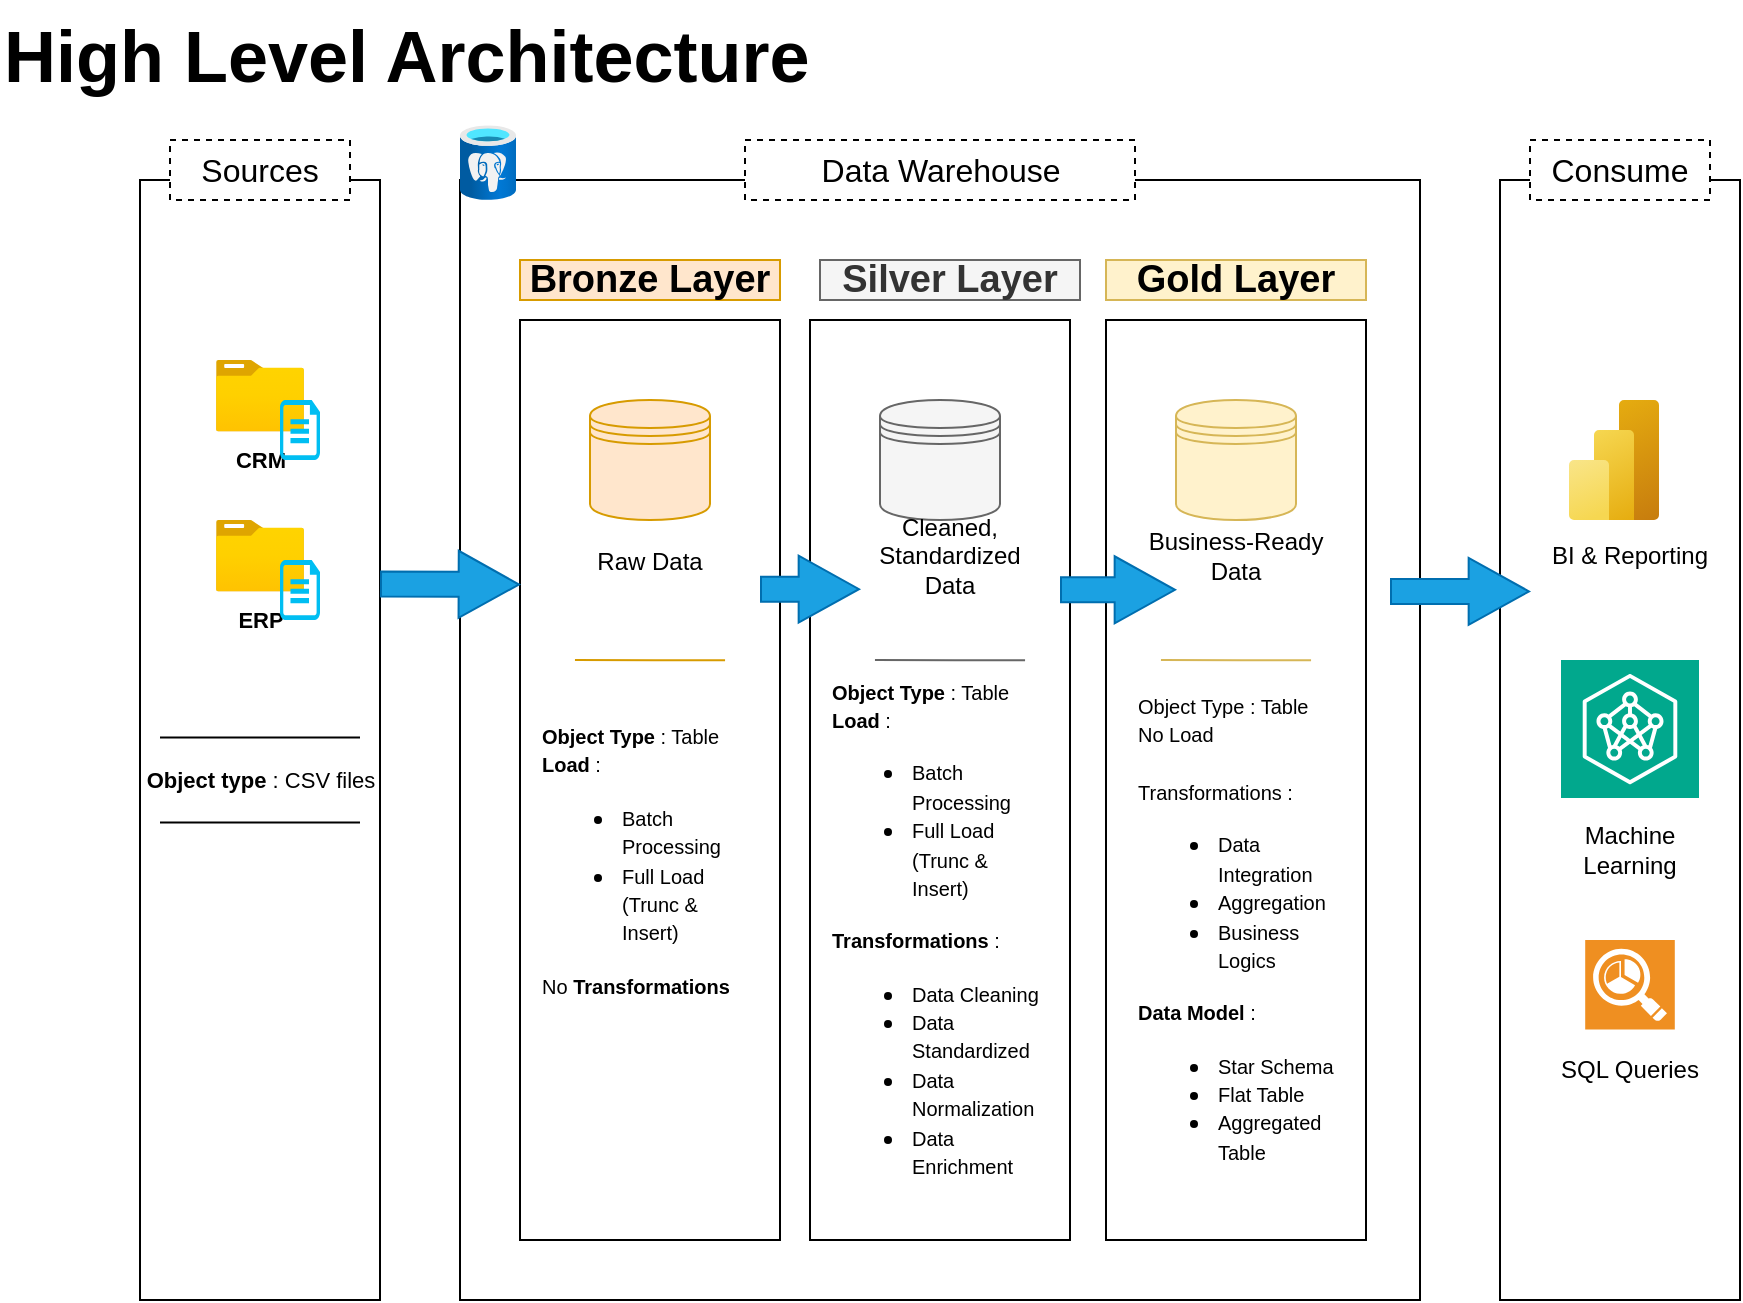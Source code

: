 <mxfile version="26.0.16">
  <diagram name="Page-1" id="eO1DthjizgPGDMY6kaXX">
    <mxGraphModel dx="1195" dy="678" grid="1" gridSize="10" guides="1" tooltips="1" connect="1" arrows="1" fold="1" page="1" pageScale="1" pageWidth="1200" pageHeight="1920" math="0" shadow="0">
      <root>
        <mxCell id="0" />
        <mxCell id="1" parent="0" />
        <mxCell id="F0u6j7_8wjAT6tHYz7Na-1" value="&lt;b&gt;&lt;font style=&quot;font-size: 36px;&quot;&gt;High Level Architecture&amp;nbsp;&lt;/font&gt;&lt;/b&gt;" style="text;html=1;whiteSpace=wrap;overflow=hidden;rounded=0;" vertex="1" parent="1">
          <mxGeometry x="80" y="70" width="480" height="60" as="geometry" />
        </mxCell>
        <mxCell id="F0u6j7_8wjAT6tHYz7Na-2" value="" style="rounded=0;whiteSpace=wrap;html=1;" vertex="1" parent="1">
          <mxGeometry x="150" y="160" width="120" height="560" as="geometry" />
        </mxCell>
        <mxCell id="F0u6j7_8wjAT6tHYz7Na-3" value="&lt;font style=&quot;font-size: 16px;&quot;&gt;Sources&lt;/font&gt;" style="rounded=0;whiteSpace=wrap;html=1;dashed=1;" vertex="1" parent="1">
          <mxGeometry x="165" y="140" width="90" height="30" as="geometry" />
        </mxCell>
        <mxCell id="F0u6j7_8wjAT6tHYz7Na-4" value="" style="rounded=0;whiteSpace=wrap;html=1;" vertex="1" parent="1">
          <mxGeometry x="310" y="160" width="480" height="560" as="geometry" />
        </mxCell>
        <mxCell id="F0u6j7_8wjAT6tHYz7Na-5" value="&lt;font style=&quot;font-size: 16px;&quot;&gt;Data Warehouse&lt;/font&gt;" style="rounded=0;whiteSpace=wrap;html=1;dashed=1;" vertex="1" parent="1">
          <mxGeometry x="452.5" y="140" width="195" height="30" as="geometry" />
        </mxCell>
        <mxCell id="F0u6j7_8wjAT6tHYz7Na-6" value="" style="rounded=0;whiteSpace=wrap;html=1;" vertex="1" parent="1">
          <mxGeometry x="830" y="160" width="120" height="560" as="geometry" />
        </mxCell>
        <mxCell id="F0u6j7_8wjAT6tHYz7Na-7" value="&lt;font style=&quot;font-size: 16px;&quot;&gt;Consume&lt;/font&gt;" style="rounded=0;whiteSpace=wrap;html=1;dashed=1;" vertex="1" parent="1">
          <mxGeometry x="845" y="140" width="90" height="30" as="geometry" />
        </mxCell>
        <mxCell id="F0u6j7_8wjAT6tHYz7Na-8" value="Bronze Layer" style="rounded=0;whiteSpace=wrap;html=1;fillColor=#ffe6cc;strokeColor=#d79b00;fontSize=19;fontStyle=1" vertex="1" parent="1">
          <mxGeometry x="340" y="200" width="130" height="20" as="geometry" />
        </mxCell>
        <mxCell id="F0u6j7_8wjAT6tHYz7Na-9" value="" style="rounded=0;whiteSpace=wrap;html=1;fontSize=19;" vertex="1" parent="1">
          <mxGeometry x="340" y="230" width="130" height="460" as="geometry" />
        </mxCell>
        <mxCell id="F0u6j7_8wjAT6tHYz7Na-10" value="Silver Layer" style="rounded=0;whiteSpace=wrap;html=1;fillColor=#f5f5f5;strokeColor=#666666;fontSize=19;fontColor=#333333;fontStyle=1" vertex="1" parent="1">
          <mxGeometry x="490" y="200" width="130" height="20" as="geometry" />
        </mxCell>
        <mxCell id="F0u6j7_8wjAT6tHYz7Na-11" value="" style="rounded=0;whiteSpace=wrap;html=1;fontSize=19;" vertex="1" parent="1">
          <mxGeometry x="485" y="230" width="130" height="460" as="geometry" />
        </mxCell>
        <mxCell id="F0u6j7_8wjAT6tHYz7Na-12" value="Gold Layer" style="rounded=0;whiteSpace=wrap;html=1;fillColor=#fff2cc;strokeColor=#d6b656;fontSize=19;fontStyle=1" vertex="1" parent="1">
          <mxGeometry x="633" y="200" width="130" height="20" as="geometry" />
        </mxCell>
        <mxCell id="F0u6j7_8wjAT6tHYz7Na-13" value="" style="rounded=0;whiteSpace=wrap;html=1;fontSize=19;" vertex="1" parent="1">
          <mxGeometry x="633" y="230" width="130" height="460" as="geometry" />
        </mxCell>
        <mxCell id="F0u6j7_8wjAT6tHYz7Na-14" value="&lt;b&gt;&lt;font style=&quot;font-size: 11px;&quot;&gt;CRM&lt;/font&gt;&lt;/b&gt;" style="image;aspect=fixed;html=1;points=[];align=center;fontSize=12;image=img/lib/azure2/general/Folder_Blank.svg;" vertex="1" parent="1">
          <mxGeometry x="188" y="250" width="44" height="35.71" as="geometry" />
        </mxCell>
        <mxCell id="F0u6j7_8wjAT6tHYz7Na-15" value="" style="verticalLabelPosition=bottom;html=1;verticalAlign=top;align=center;strokeColor=none;fillColor=#00BEF2;shape=mxgraph.azure.cloud_services_configuration_file;pointerEvents=1;" vertex="1" parent="1">
          <mxGeometry x="220" y="270" width="20" height="30" as="geometry" />
        </mxCell>
        <mxCell id="F0u6j7_8wjAT6tHYz7Na-20" value="&lt;b&gt;&lt;font style=&quot;font-size: 11px;&quot;&gt;ERP&lt;/font&gt;&lt;/b&gt;" style="image;aspect=fixed;html=1;points=[];align=center;fontSize=12;image=img/lib/azure2/general/Folder_Blank.svg;" vertex="1" parent="1">
          <mxGeometry x="188" y="330" width="44" height="35.71" as="geometry" />
        </mxCell>
        <mxCell id="F0u6j7_8wjAT6tHYz7Na-21" value="" style="verticalLabelPosition=bottom;html=1;verticalAlign=top;align=center;strokeColor=none;fillColor=#00BEF2;shape=mxgraph.azure.cloud_services_configuration_file;pointerEvents=1;" vertex="1" parent="1">
          <mxGeometry x="220" y="350" width="20" height="30" as="geometry" />
        </mxCell>
        <mxCell id="F0u6j7_8wjAT6tHYz7Na-26" value="&lt;b&gt;Object type&lt;/b&gt; : CSV files" style="shape=link;html=1;rounded=0;width=42.5;" edge="1" parent="1">
          <mxGeometry width="100" relative="1" as="geometry">
            <mxPoint x="160" y="460" as="sourcePoint" />
            <mxPoint x="260" y="460" as="targetPoint" />
          </mxGeometry>
        </mxCell>
        <mxCell id="F0u6j7_8wjAT6tHYz7Na-27" value="" style="shape=datastore;whiteSpace=wrap;html=1;fillColor=#ffe6cc;strokeColor=#d79b00;" vertex="1" parent="1">
          <mxGeometry x="375" y="270" width="60" height="60" as="geometry" />
        </mxCell>
        <mxCell id="F0u6j7_8wjAT6tHYz7Na-28" value="" style="shape=datastore;whiteSpace=wrap;html=1;fillColor=#f5f5f5;strokeColor=#666666;fontColor=#333333;" vertex="1" parent="1">
          <mxGeometry x="520" y="270" width="60" height="60" as="geometry" />
        </mxCell>
        <mxCell id="F0u6j7_8wjAT6tHYz7Na-29" value="" style="shape=datastore;whiteSpace=wrap;html=1;fillColor=#fff2cc;strokeColor=#d6b656;" vertex="1" parent="1">
          <mxGeometry x="668" y="270" width="60" height="60" as="geometry" />
        </mxCell>
        <mxCell id="F0u6j7_8wjAT6tHYz7Na-30" value="" style="shape=flexArrow;endArrow=classic;html=1;rounded=0;width=12.5;endSize=9.725;entryX=1;entryY=0.5;entryDx=0;entryDy=0;exitX=1;exitY=0.446;exitDx=0;exitDy=0;exitPerimeter=0;fillColor=#1ba1e2;strokeColor=#006EAF;" edge="1" parent="1">
          <mxGeometry width="50" height="50" relative="1" as="geometry">
            <mxPoint x="270" y="362.02" as="sourcePoint" />
            <mxPoint x="340" y="362.26" as="targetPoint" />
          </mxGeometry>
        </mxCell>
        <mxCell id="F0u6j7_8wjAT6tHYz7Na-32" value="" style="shape=flexArrow;endArrow=classic;html=1;rounded=0;width=12.5;endSize=9.725;entryX=1;entryY=0.5;entryDx=0;entryDy=0;fillColor=#1ba1e2;strokeColor=#006EAF;" edge="1" parent="1">
          <mxGeometry width="50" height="50" relative="1" as="geometry">
            <mxPoint x="460" y="364.58" as="sourcePoint" />
            <mxPoint x="510" y="364.58" as="targetPoint" />
          </mxGeometry>
        </mxCell>
        <mxCell id="F0u6j7_8wjAT6tHYz7Na-33" value="" style="shape=flexArrow;endArrow=classic;html=1;rounded=0;width=12.5;endSize=9.725;entryX=1;entryY=0.5;entryDx=0;entryDy=0;fillColor=#1ba1e2;strokeColor=#006EAF;" edge="1" parent="1">
          <mxGeometry width="50" height="50" relative="1" as="geometry">
            <mxPoint x="610" y="364.88" as="sourcePoint" />
            <mxPoint x="668" y="364.88" as="targetPoint" />
          </mxGeometry>
        </mxCell>
        <mxCell id="F0u6j7_8wjAT6tHYz7Na-34" value="" style="shape=flexArrow;endArrow=classic;html=1;rounded=0;width=12.5;endSize=9.725;entryX=1;entryY=0.5;entryDx=0;entryDy=0;exitX=1;exitY=0.446;exitDx=0;exitDy=0;exitPerimeter=0;fillColor=#1ba1e2;strokeColor=#006EAF;" edge="1" parent="1">
          <mxGeometry width="50" height="50" relative="1" as="geometry">
            <mxPoint x="775" y="365.71" as="sourcePoint" />
            <mxPoint x="845" y="365.71" as="targetPoint" />
          </mxGeometry>
        </mxCell>
        <mxCell id="F0u6j7_8wjAT6tHYz7Na-35" value="Cleaned, Standardized Data" style="text;html=1;align=center;verticalAlign=middle;whiteSpace=wrap;rounded=0;" vertex="1" parent="1">
          <mxGeometry x="510" y="332.85" width="90" height="30" as="geometry" />
        </mxCell>
        <mxCell id="F0u6j7_8wjAT6tHYz7Na-36" value="Business-Ready Data" style="text;html=1;align=center;verticalAlign=middle;whiteSpace=wrap;rounded=0;" vertex="1" parent="1">
          <mxGeometry x="653" y="332.85" width="90" height="30" as="geometry" />
        </mxCell>
        <mxCell id="F0u6j7_8wjAT6tHYz7Na-37" value="Raw Data" style="text;html=1;align=center;verticalAlign=middle;whiteSpace=wrap;rounded=0;" vertex="1" parent="1">
          <mxGeometry x="360" y="335.71" width="90" height="30" as="geometry" />
        </mxCell>
        <mxCell id="F0u6j7_8wjAT6tHYz7Na-38" value="" style="endArrow=none;html=1;rounded=0;exitX=0.115;exitY=0.565;exitDx=0;exitDy=0;exitPerimeter=0;fillColor=#f5f5f5;strokeColor=#666666;" edge="1" parent="1">
          <mxGeometry width="50" height="50" relative="1" as="geometry">
            <mxPoint x="517.48" y="400.0" as="sourcePoint" />
            <mxPoint x="592.53" y="400.1" as="targetPoint" />
            <Array as="points">
              <mxPoint x="557.53" y="400.1" />
            </Array>
          </mxGeometry>
        </mxCell>
        <mxCell id="F0u6j7_8wjAT6tHYz7Na-39" value="" style="endArrow=none;html=1;rounded=0;exitX=0.115;exitY=0.565;exitDx=0;exitDy=0;exitPerimeter=0;fillColor=#fff2cc;strokeColor=#d6b656;" edge="1" parent="1">
          <mxGeometry width="50" height="50" relative="1" as="geometry">
            <mxPoint x="660.48" y="400.0" as="sourcePoint" />
            <mxPoint x="735.53" y="400.1" as="targetPoint" />
            <Array as="points">
              <mxPoint x="700.53" y="400.1" />
            </Array>
          </mxGeometry>
        </mxCell>
        <mxCell id="F0u6j7_8wjAT6tHYz7Na-40" value="" style="endArrow=none;html=1;rounded=0;exitX=0.115;exitY=0.565;exitDx=0;exitDy=0;exitPerimeter=0;fillColor=#ffe6cc;strokeColor=#d79b00;" edge="1" parent="1">
          <mxGeometry width="50" height="50" relative="1" as="geometry">
            <mxPoint x="367.48" y="400.0" as="sourcePoint" />
            <mxPoint x="442.53" y="400.1" as="targetPoint" />
            <Array as="points">
              <mxPoint x="407.53" y="400.1" />
            </Array>
          </mxGeometry>
        </mxCell>
        <mxCell id="F0u6j7_8wjAT6tHYz7Na-41" value="&lt;div style=&quot;text-align: left;&quot;&gt;&lt;span style=&quot;font-size: 10px; background-color: transparent; color: light-dark(rgb(0, 0, 0), rgb(255, 255, 255));&quot;&gt;&lt;b&gt;Object Type&lt;/b&gt; : Table&lt;/span&gt;&lt;/div&gt;&lt;div style=&quot;text-align: left;&quot;&gt;&lt;font style=&quot;font-size: 10px;&quot;&gt;&lt;b&gt;Load &lt;/b&gt;:&lt;/font&gt;&lt;/div&gt;&lt;div&gt;&lt;ul&gt;&lt;li style=&quot;text-align: left;&quot;&gt;&lt;span style=&quot;background-color: transparent; color: light-dark(rgb(0, 0, 0), rgb(255, 255, 255));&quot;&gt;&lt;font style=&quot;font-size: 10px;&quot;&gt;Batch Processing&lt;/font&gt;&lt;/span&gt;&lt;/li&gt;&lt;li style=&quot;text-align: left;&quot;&gt;&lt;font style=&quot;font-size: 10px;&quot;&gt;Full Load (Trunc &amp;amp; Insert)&lt;/font&gt;&lt;/li&gt;&lt;/ul&gt;&lt;div style=&quot;text-align: left;&quot;&gt;&lt;span style=&quot;font-size: 10px;&quot;&gt;No &lt;b&gt;Transformations&lt;/b&gt;&lt;/span&gt;&lt;/div&gt;&lt;/div&gt;" style="text;html=1;align=center;verticalAlign=middle;whiteSpace=wrap;rounded=0;strokeWidth=2;" vertex="1" parent="1">
          <mxGeometry x="350" y="420" width="110" height="160" as="geometry" />
        </mxCell>
        <mxCell id="F0u6j7_8wjAT6tHYz7Na-42" value="&lt;div style=&quot;text-align: left;&quot;&gt;&lt;span style=&quot;font-size: 10px; background-color: transparent; color: light-dark(rgb(0, 0, 0), rgb(255, 255, 255));&quot;&gt;&lt;b&gt;Object Type&lt;/b&gt; : Table&lt;/span&gt;&lt;/div&gt;&lt;div style=&quot;text-align: left;&quot;&gt;&lt;font style=&quot;font-size: 10px;&quot;&gt;&lt;b&gt;Load &lt;/b&gt;:&lt;/font&gt;&lt;/div&gt;&lt;div&gt;&lt;ul&gt;&lt;li style=&quot;text-align: left;&quot;&gt;&lt;span style=&quot;background-color: transparent; color: light-dark(rgb(0, 0, 0), rgb(255, 255, 255));&quot;&gt;&lt;font style=&quot;font-size: 10px;&quot;&gt;Batch Processing&lt;/font&gt;&lt;/span&gt;&lt;/li&gt;&lt;li style=&quot;text-align: left;&quot;&gt;&lt;font style=&quot;font-size: 10px;&quot;&gt;Full Load (Trunc &amp;amp; Insert)&lt;/font&gt;&lt;/li&gt;&lt;/ul&gt;&lt;div style=&quot;text-align: left;&quot;&gt;&lt;span style=&quot;font-size: 10px;&quot;&gt;&lt;b&gt;Transformations&lt;/b&gt; :&lt;/span&gt;&lt;/div&gt;&lt;/div&gt;&lt;div style=&quot;&quot;&gt;&lt;ul&gt;&lt;li style=&quot;text-align: left;&quot;&gt;&lt;span style=&quot;font-size: 10px;&quot;&gt;Data Cleaning&lt;/span&gt;&lt;/li&gt;&lt;li style=&quot;text-align: left;&quot;&gt;&lt;span style=&quot;font-size: 10px;&quot;&gt;Data Standardized&lt;/span&gt;&lt;/li&gt;&lt;li style=&quot;text-align: left;&quot;&gt;&lt;span style=&quot;font-size: 10px;&quot;&gt;Data Normalization&lt;/span&gt;&lt;/li&gt;&lt;li style=&quot;text-align: left;&quot;&gt;&lt;span style=&quot;font-size: 10px;&quot;&gt;Data Enrichment&lt;/span&gt;&lt;/li&gt;&lt;/ul&gt;&lt;/div&gt;" style="text;html=1;align=center;verticalAlign=middle;whiteSpace=wrap;rounded=0;strokeWidth=2;" vertex="1" parent="1">
          <mxGeometry x="495" y="410" width="110" height="260" as="geometry" />
        </mxCell>
        <mxCell id="F0u6j7_8wjAT6tHYz7Na-43" value="&lt;div style=&quot;text-align: left;&quot;&gt;&lt;span style=&quot;font-size: 10px; background-color: transparent; color: light-dark(rgb(0, 0, 0), rgb(255, 255, 255));&quot;&gt;Object Type : Table&lt;/span&gt;&lt;/div&gt;&lt;div style=&quot;text-align: left;&quot;&gt;&lt;span style=&quot;font-size: 10px;&quot;&gt;No Load&lt;/span&gt;&lt;/div&gt;&lt;div style=&quot;text-align: left;&quot;&gt;&lt;span style=&quot;font-size: 10px;&quot;&gt;&lt;br&gt;&lt;/span&gt;&lt;/div&gt;&lt;div&gt;&lt;div style=&quot;text-align: left;&quot;&gt;&lt;span style=&quot;font-size: 10px;&quot;&gt;Transformations :&lt;/span&gt;&lt;/div&gt;&lt;/div&gt;&lt;div style=&quot;&quot;&gt;&lt;ul&gt;&lt;li style=&quot;text-align: left;&quot;&gt;&lt;span style=&quot;font-size: 10px;&quot;&gt;Data Integration&lt;/span&gt;&lt;/li&gt;&lt;li style=&quot;text-align: left;&quot;&gt;&lt;span style=&quot;font-size: 10px;&quot;&gt;Aggregation&amp;nbsp;&lt;/span&gt;&lt;/li&gt;&lt;li style=&quot;text-align: left;&quot;&gt;&lt;span style=&quot;font-size: 10px;&quot;&gt;Business Logics&lt;/span&gt;&lt;/li&gt;&lt;/ul&gt;&lt;div style=&quot;text-align: left;&quot;&gt;&lt;span style=&quot;font-size: 10px;&quot;&gt;&lt;b&gt;Data Model&lt;/b&gt; :&lt;/span&gt;&lt;/div&gt;&lt;div style=&quot;text-align: left;&quot;&gt;&lt;ul&gt;&lt;li&gt;&lt;span style=&quot;font-size: 10px;&quot;&gt;Star Schema&lt;/span&gt;&lt;/li&gt;&lt;li&gt;&lt;span style=&quot;font-size: 10px;&quot;&gt;Flat Table&lt;/span&gt;&lt;/li&gt;&lt;li&gt;&lt;span style=&quot;font-size: 10px;&quot;&gt;Aggregated Table&lt;/span&gt;&lt;/li&gt;&lt;/ul&gt;&lt;/div&gt;&lt;/div&gt;" style="text;html=1;align=center;verticalAlign=middle;whiteSpace=wrap;rounded=0;strokeWidth=2;" vertex="1" parent="1">
          <mxGeometry x="647.5" y="410" width="110" height="260" as="geometry" />
        </mxCell>
        <mxCell id="F0u6j7_8wjAT6tHYz7Na-44" value="" style="image;aspect=fixed;html=1;points=[];align=center;fontSize=12;image=img/lib/azure2/analytics/Power_BI_Embedded.svg;" vertex="1" parent="1">
          <mxGeometry x="864.5" y="270" width="45" height="60" as="geometry" />
        </mxCell>
        <mxCell id="F0u6j7_8wjAT6tHYz7Na-45" value="BI &amp;amp; Reporting" style="text;html=1;align=center;verticalAlign=middle;whiteSpace=wrap;rounded=0;" vertex="1" parent="1">
          <mxGeometry x="850" y="332.85" width="90" height="30" as="geometry" />
        </mxCell>
        <mxCell id="F0u6j7_8wjAT6tHYz7Na-46" value="" style="sketch=0;points=[[0,0,0],[0.25,0,0],[0.5,0,0],[0.75,0,0],[1,0,0],[0,1,0],[0.25,1,0],[0.5,1,0],[0.75,1,0],[1,1,0],[0,0.25,0],[0,0.5,0],[0,0.75,0],[1,0.25,0],[1,0.5,0],[1,0.75,0]];outlineConnect=0;fontColor=#232F3E;fillColor=#01A88D;strokeColor=#ffffff;dashed=0;verticalLabelPosition=bottom;verticalAlign=top;align=center;html=1;fontSize=12;fontStyle=0;aspect=fixed;shape=mxgraph.aws4.resourceIcon;resIcon=mxgraph.aws4.neuron_ml_sdk;" vertex="1" parent="1">
          <mxGeometry x="860.5" y="400" width="69" height="69" as="geometry" />
        </mxCell>
        <mxCell id="F0u6j7_8wjAT6tHYz7Na-47" value="Machine Learning" style="text;html=1;align=center;verticalAlign=middle;whiteSpace=wrap;rounded=0;" vertex="1" parent="1">
          <mxGeometry x="850" y="480" width="90" height="30" as="geometry" />
        </mxCell>
        <mxCell id="F0u6j7_8wjAT6tHYz7Na-48" value="" style="shadow=0;dashed=0;html=1;strokeColor=none;fillColor=#EF8F21;labelPosition=center;verticalLabelPosition=bottom;verticalAlign=top;align=center;outlineConnect=0;shape=mxgraph.veeam.reporting;" vertex="1" parent="1">
          <mxGeometry x="872.6" y="540" width="44.8" height="44.8" as="geometry" />
        </mxCell>
        <mxCell id="F0u6j7_8wjAT6tHYz7Na-49" value="SQL Queries" style="text;html=1;align=center;verticalAlign=middle;whiteSpace=wrap;rounded=0;" vertex="1" parent="1">
          <mxGeometry x="850" y="590" width="90" height="30" as="geometry" />
        </mxCell>
        <mxCell id="F0u6j7_8wjAT6tHYz7Na-50" value="" style="image;aspect=fixed;html=1;points=[];align=center;fontSize=12;image=img/lib/azure2/databases/Azure_Database_PostgreSQL_Server.svg;" vertex="1" parent="1">
          <mxGeometry x="310" y="132.67" width="28" height="37.33" as="geometry" />
        </mxCell>
      </root>
    </mxGraphModel>
  </diagram>
</mxfile>
